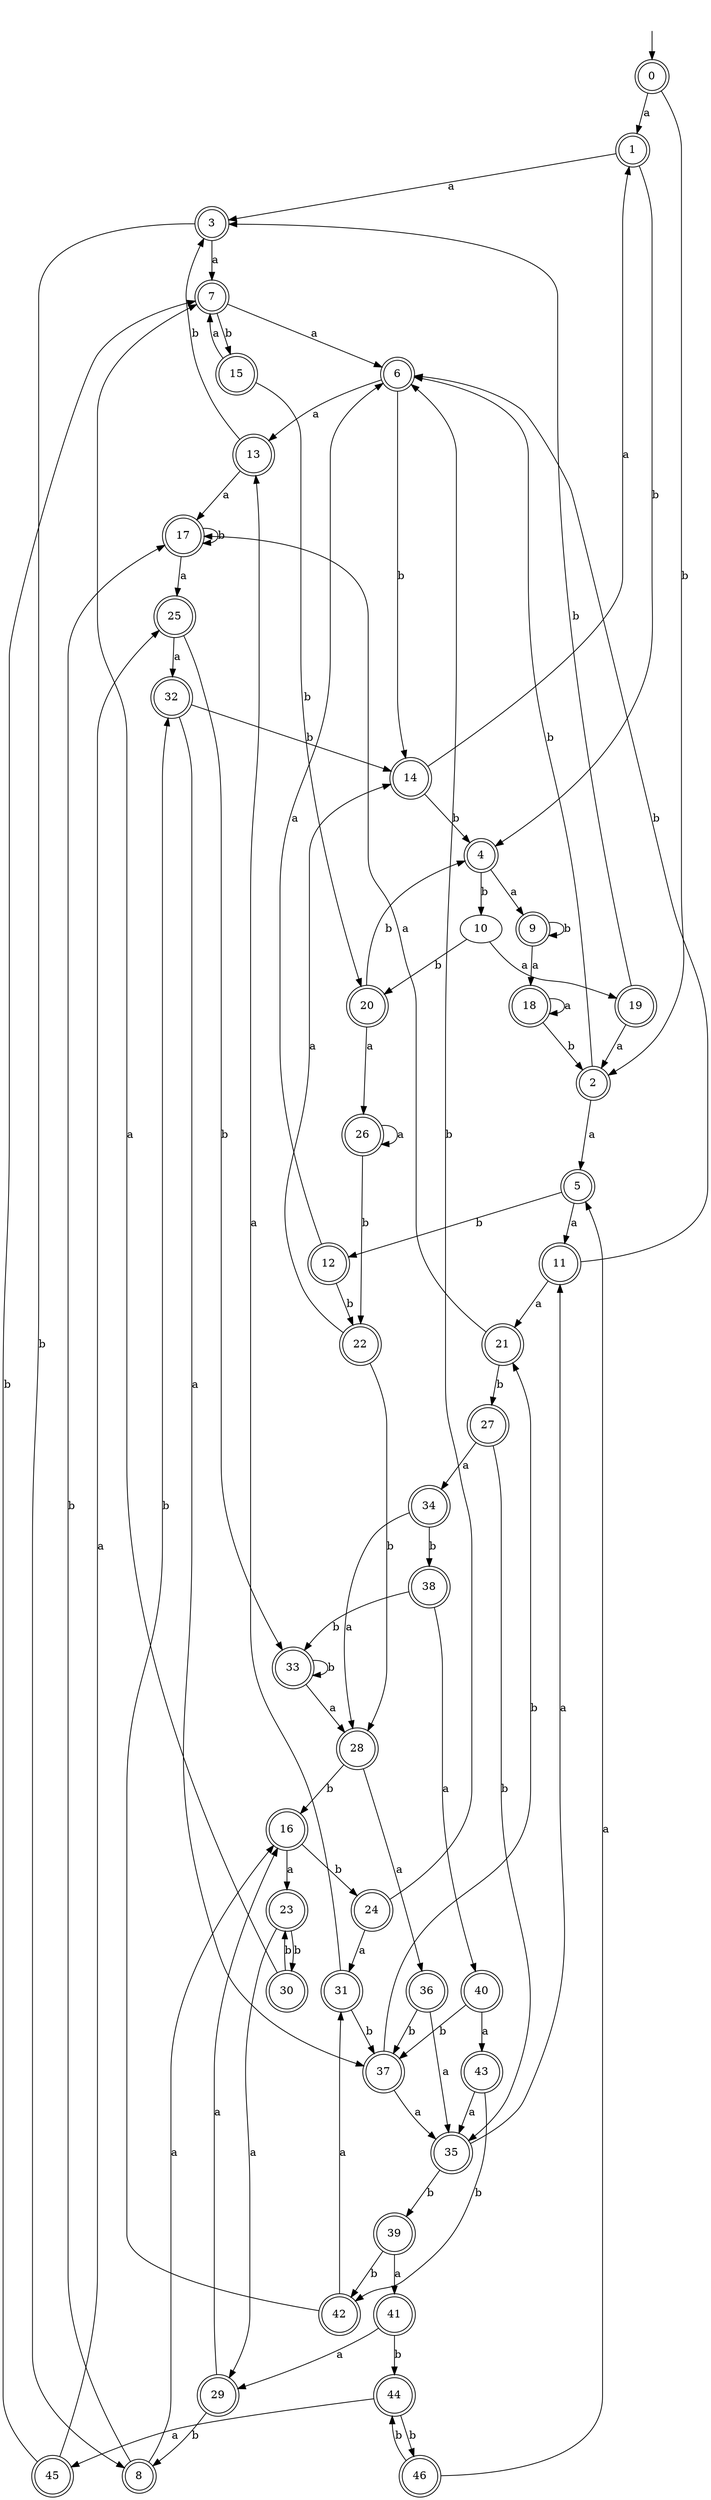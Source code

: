 digraph RandomDFA {
  __start0 [label="", shape=none];
  __start0 -> 0 [label=""];
  0 [shape=circle] [shape=doublecircle]
  0 -> 1 [label="a"]
  0 -> 2 [label="b"]
  1 [shape=doublecircle]
  1 -> 3 [label="a"]
  1 -> 4 [label="b"]
  2 [shape=doublecircle]
  2 -> 5 [label="a"]
  2 -> 6 [label="b"]
  3 [shape=doublecircle]
  3 -> 7 [label="a"]
  3 -> 8 [label="b"]
  4 [shape=doublecircle]
  4 -> 9 [label="a"]
  4 -> 10 [label="b"]
  5 [shape=doublecircle]
  5 -> 11 [label="a"]
  5 -> 12 [label="b"]
  6 [shape=doublecircle]
  6 -> 13 [label="a"]
  6 -> 14 [label="b"]
  7 [shape=doublecircle]
  7 -> 6 [label="a"]
  7 -> 15 [label="b"]
  8 [shape=doublecircle]
  8 -> 16 [label="a"]
  8 -> 17 [label="b"]
  9 [shape=doublecircle]
  9 -> 18 [label="a"]
  9 -> 9 [label="b"]
  10
  10 -> 19 [label="a"]
  10 -> 20 [label="b"]
  11 [shape=doublecircle]
  11 -> 21 [label="a"]
  11 -> 6 [label="b"]
  12 [shape=doublecircle]
  12 -> 6 [label="a"]
  12 -> 22 [label="b"]
  13 [shape=doublecircle]
  13 -> 17 [label="a"]
  13 -> 3 [label="b"]
  14 [shape=doublecircle]
  14 -> 1 [label="a"]
  14 -> 4 [label="b"]
  15 [shape=doublecircle]
  15 -> 7 [label="a"]
  15 -> 20 [label="b"]
  16 [shape=doublecircle]
  16 -> 23 [label="a"]
  16 -> 24 [label="b"]
  17 [shape=doublecircle]
  17 -> 25 [label="a"]
  17 -> 17 [label="b"]
  18 [shape=doublecircle]
  18 -> 18 [label="a"]
  18 -> 2 [label="b"]
  19 [shape=doublecircle]
  19 -> 2 [label="a"]
  19 -> 3 [label="b"]
  20 [shape=doublecircle]
  20 -> 26 [label="a"]
  20 -> 4 [label="b"]
  21 [shape=doublecircle]
  21 -> 17 [label="a"]
  21 -> 27 [label="b"]
  22 [shape=doublecircle]
  22 -> 14 [label="a"]
  22 -> 28 [label="b"]
  23 [shape=doublecircle]
  23 -> 29 [label="a"]
  23 -> 30 [label="b"]
  24 [shape=doublecircle]
  24 -> 31 [label="a"]
  24 -> 6 [label="b"]
  25 [shape=doublecircle]
  25 -> 32 [label="a"]
  25 -> 33 [label="b"]
  26 [shape=doublecircle]
  26 -> 26 [label="a"]
  26 -> 22 [label="b"]
  27 [shape=doublecircle]
  27 -> 34 [label="a"]
  27 -> 35 [label="b"]
  28 [shape=doublecircle]
  28 -> 36 [label="a"]
  28 -> 16 [label="b"]
  29 [shape=doublecircle]
  29 -> 16 [label="a"]
  29 -> 8 [label="b"]
  30 [shape=doublecircle]
  30 -> 7 [label="a"]
  30 -> 23 [label="b"]
  31 [shape=doublecircle]
  31 -> 13 [label="a"]
  31 -> 37 [label="b"]
  32 [shape=doublecircle]
  32 -> 37 [label="a"]
  32 -> 14 [label="b"]
  33 [shape=doublecircle]
  33 -> 28 [label="a"]
  33 -> 33 [label="b"]
  34 [shape=doublecircle]
  34 -> 28 [label="a"]
  34 -> 38 [label="b"]
  35 [shape=doublecircle]
  35 -> 11 [label="a"]
  35 -> 39 [label="b"]
  36 [shape=doublecircle]
  36 -> 35 [label="a"]
  36 -> 37 [label="b"]
  37 [shape=doublecircle]
  37 -> 35 [label="a"]
  37 -> 21 [label="b"]
  38 [shape=doublecircle]
  38 -> 40 [label="a"]
  38 -> 33 [label="b"]
  39 [shape=doublecircle]
  39 -> 41 [label="a"]
  39 -> 42 [label="b"]
  40 [shape=doublecircle]
  40 -> 43 [label="a"]
  40 -> 37 [label="b"]
  41 [shape=doublecircle]
  41 -> 29 [label="a"]
  41 -> 44 [label="b"]
  42 [shape=doublecircle]
  42 -> 31 [label="a"]
  42 -> 32 [label="b"]
  43 [shape=doublecircle]
  43 -> 35 [label="a"]
  43 -> 42 [label="b"]
  44 [shape=doublecircle]
  44 -> 45 [label="a"]
  44 -> 46 [label="b"]
  45 [shape=doublecircle]
  45 -> 25 [label="a"]
  45 -> 7 [label="b"]
  46 [shape=doublecircle]
  46 -> 5 [label="a"]
  46 -> 44 [label="b"]
}
